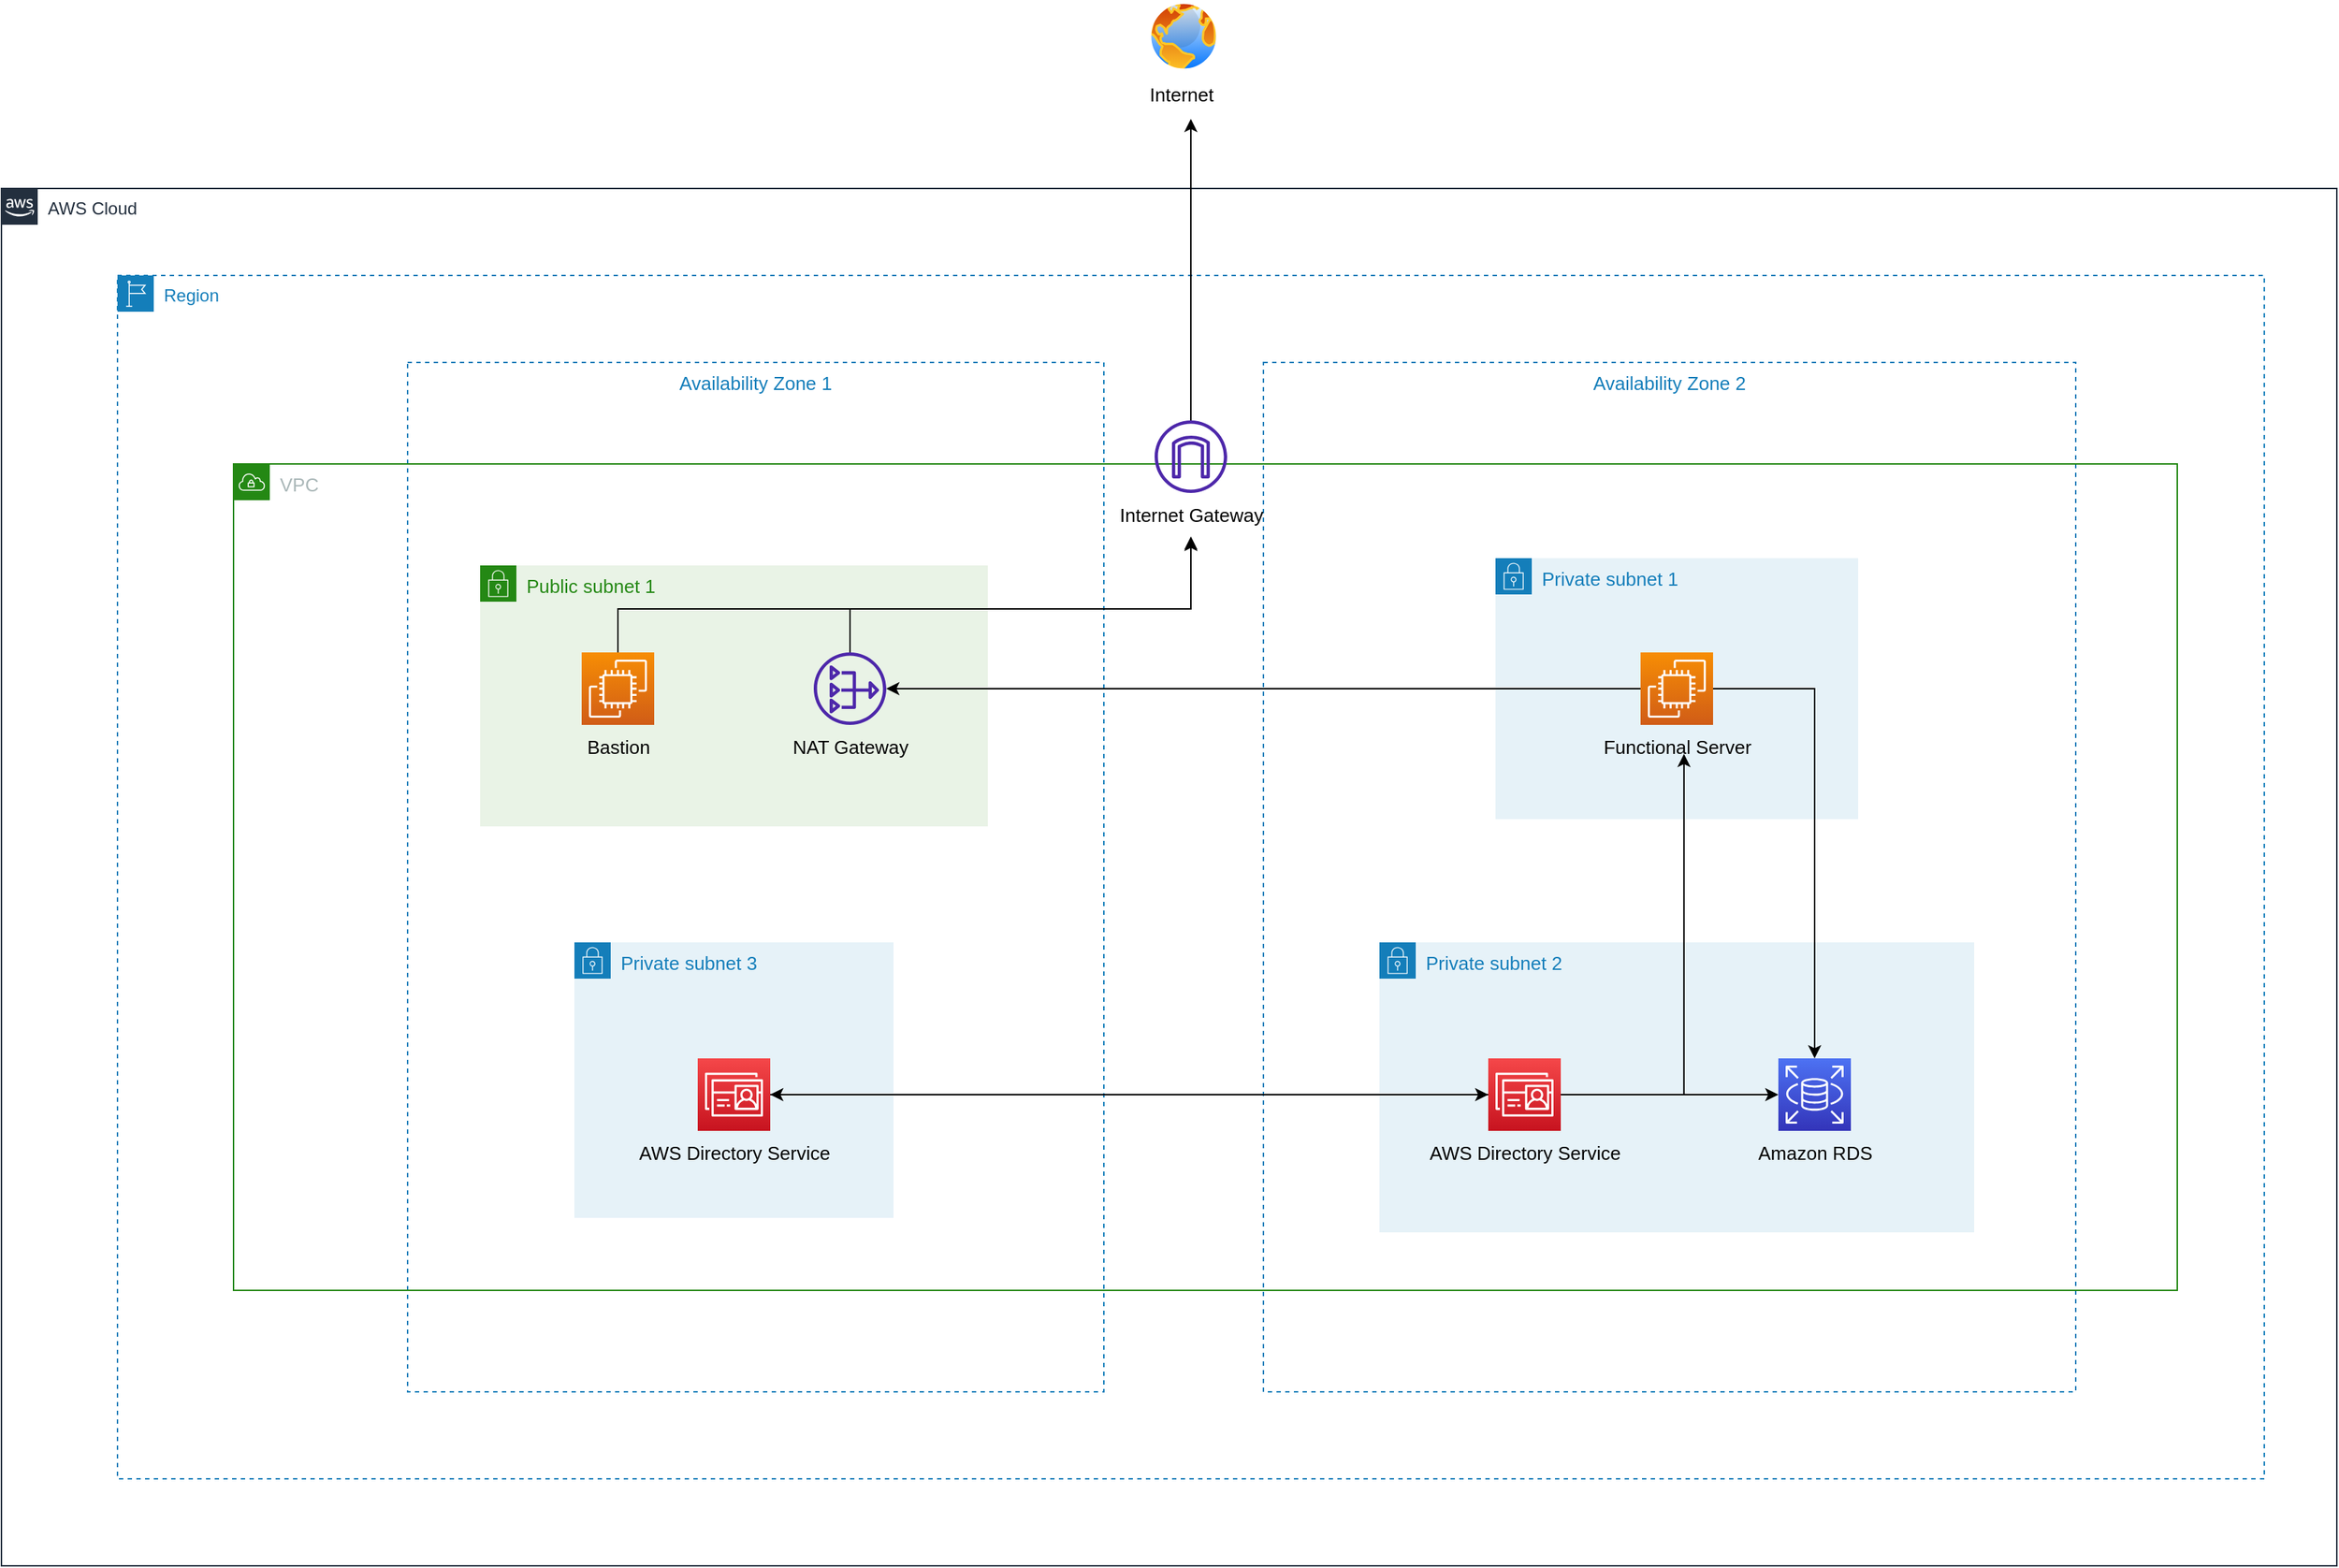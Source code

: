 <mxfile version="20.1.3" type="device"><diagram id="o-VULXWdmrxVbXw_AIdf" name="Page-1"><mxGraphModel dx="2628" dy="943" grid="1" gridSize="10" guides="1" tooltips="1" connect="1" arrows="1" fold="1" page="1" pageScale="1" pageWidth="850" pageHeight="1100" math="0" shadow="0"><root><mxCell id="0"/><mxCell id="1" parent="0"/><mxCell id="I__b3TiYCCQkAjzoO91r-25" value="Availability Zone 2" style="fillColor=none;strokeColor=#147EBA;dashed=1;verticalAlign=top;fontStyle=0;fontColor=#147EBA;fontSize=13;" vertex="1" parent="1"><mxGeometry x="550" y="400" width="560" height="710" as="geometry"/></mxCell><mxCell id="I__b3TiYCCQkAjzoO91r-24" value="Availability Zone 1" style="fillColor=none;strokeColor=#147EBA;dashed=1;verticalAlign=top;fontStyle=0;fontColor=#147EBA;fontSize=13;" vertex="1" parent="1"><mxGeometry x="-40" y="400" width="480" height="710" as="geometry"/></mxCell><mxCell id="I__b3TiYCCQkAjzoO91r-18" value="&lt;font style=&quot;font-size: 13px;&quot;&gt;Private subnet 3&lt;/font&gt;" style="points=[[0,0],[0.25,0],[0.5,0],[0.75,0],[1,0],[1,0.25],[1,0.5],[1,0.75],[1,1],[0.75,1],[0.5,1],[0.25,1],[0,1],[0,0.75],[0,0.5],[0,0.25]];outlineConnect=0;gradientColor=none;html=1;whiteSpace=wrap;fontSize=12;fontStyle=0;container=1;pointerEvents=0;collapsible=0;recursiveResize=0;shape=mxgraph.aws4.group;grIcon=mxgraph.aws4.group_security_group;grStroke=0;strokeColor=#147EBA;fillColor=#E6F2F8;verticalAlign=top;align=left;spacingLeft=30;fontColor=#147EBA;dashed=0;" vertex="1" parent="1"><mxGeometry x="75" y="800" width="220" height="190" as="geometry"/></mxCell><mxCell id="I__b3TiYCCQkAjzoO91r-5" value="" style="sketch=0;points=[[0,0,0],[0.25,0,0],[0.5,0,0],[0.75,0,0],[1,0,0],[0,1,0],[0.25,1,0],[0.5,1,0],[0.75,1,0],[1,1,0],[0,0.25,0],[0,0.5,0],[0,0.75,0],[1,0.25,0],[1,0.5,0],[1,0.75,0]];outlineConnect=0;fontColor=#232F3E;gradientColor=#F54749;gradientDirection=north;fillColor=#C7131F;strokeColor=#ffffff;dashed=0;verticalLabelPosition=bottom;verticalAlign=top;align=center;html=1;fontSize=12;fontStyle=0;aspect=fixed;shape=mxgraph.aws4.resourceIcon;resIcon=mxgraph.aws4.directory_service;" vertex="1" parent="I__b3TiYCCQkAjzoO91r-18"><mxGeometry x="85" y="80" width="50" height="50" as="geometry"/></mxCell><mxCell id="I__b3TiYCCQkAjzoO91r-12" value="&lt;font style=&quot;font-size: 13px;&quot;&gt;AWS Directory Service&lt;/font&gt;" style="text;html=1;align=center;verticalAlign=middle;resizable=0;points=[];autosize=1;strokeColor=none;fillColor=none;" vertex="1" parent="I__b3TiYCCQkAjzoO91r-18"><mxGeometry x="30" y="130" width="160" height="30" as="geometry"/></mxCell><mxCell id="I__b3TiYCCQkAjzoO91r-17" value="&lt;font style=&quot;font-size: 13px;&quot;&gt;Private subnet 2&lt;/font&gt;" style="points=[[0,0],[0.25,0],[0.5,0],[0.75,0],[1,0],[1,0.25],[1,0.5],[1,0.75],[1,1],[0.75,1],[0.5,1],[0.25,1],[0,1],[0,0.75],[0,0.5],[0,0.25]];outlineConnect=0;gradientColor=none;html=1;whiteSpace=wrap;fontSize=12;fontStyle=0;container=1;pointerEvents=0;collapsible=0;recursiveResize=0;shape=mxgraph.aws4.group;grIcon=mxgraph.aws4.group_security_group;grStroke=0;strokeColor=#147EBA;fillColor=#E6F2F8;verticalAlign=top;align=left;spacingLeft=30;fontColor=#147EBA;dashed=0;" vertex="1" parent="1"><mxGeometry x="630" y="800" width="410" height="200" as="geometry"/></mxCell><mxCell id="I__b3TiYCCQkAjzoO91r-6" value="" style="sketch=0;points=[[0,0,0],[0.25,0,0],[0.5,0,0],[0.75,0,0],[1,0,0],[0,1,0],[0.25,1,0],[0.5,1,0],[0.75,1,0],[1,1,0],[0,0.25,0],[0,0.5,0],[0,0.75,0],[1,0.25,0],[1,0.5,0],[1,0.75,0]];outlineConnect=0;fontColor=#232F3E;gradientColor=#4D72F3;gradientDirection=north;fillColor=#3334B9;strokeColor=#ffffff;dashed=0;verticalLabelPosition=bottom;verticalAlign=top;align=center;html=1;fontSize=12;fontStyle=0;aspect=fixed;shape=mxgraph.aws4.resourceIcon;resIcon=mxgraph.aws4.rds;" vertex="1" parent="I__b3TiYCCQkAjzoO91r-17"><mxGeometry x="275" y="80" width="50" height="50" as="geometry"/></mxCell><mxCell id="I__b3TiYCCQkAjzoO91r-14" value="&lt;span style=&quot;font-size: 13px;&quot;&gt;Amazon RDS&lt;/span&gt;" style="text;html=1;align=center;verticalAlign=middle;resizable=0;points=[];autosize=1;strokeColor=none;fillColor=none;" vertex="1" parent="I__b3TiYCCQkAjzoO91r-17"><mxGeometry x="250" y="130" width="100" height="30" as="geometry"/></mxCell><mxCell id="I__b3TiYCCQkAjzoO91r-22" style="edgeStyle=orthogonalEdgeStyle;rounded=0;orthogonalLoop=1;jettySize=auto;html=1;fontSize=13;" edge="1" parent="I__b3TiYCCQkAjzoO91r-17" source="I__b3TiYCCQkAjzoO91r-4" target="I__b3TiYCCQkAjzoO91r-6"><mxGeometry relative="1" as="geometry"/></mxCell><mxCell id="I__b3TiYCCQkAjzoO91r-4" value="" style="sketch=0;points=[[0,0,0],[0.25,0,0],[0.5,0,0],[0.75,0,0],[1,0,0],[0,1,0],[0.25,1,0],[0.5,1,0],[0.75,1,0],[1,1,0],[0,0.25,0],[0,0.5,0],[0,0.75,0],[1,0.25,0],[1,0.5,0],[1,0.75,0]];outlineConnect=0;fontColor=#232F3E;gradientColor=#F54749;gradientDirection=north;fillColor=#C7131F;strokeColor=#ffffff;dashed=0;verticalLabelPosition=bottom;verticalAlign=top;align=center;html=1;fontSize=12;fontStyle=0;aspect=fixed;shape=mxgraph.aws4.resourceIcon;resIcon=mxgraph.aws4.directory_service;" vertex="1" parent="I__b3TiYCCQkAjzoO91r-17"><mxGeometry x="75" y="80" width="50" height="50" as="geometry"/></mxCell><mxCell id="I__b3TiYCCQkAjzoO91r-13" value="&lt;font style=&quot;font-size: 13px;&quot;&gt;AWS Directory Service&lt;/font&gt;" style="text;html=1;align=center;verticalAlign=middle;resizable=0;points=[];autosize=1;strokeColor=none;fillColor=none;" vertex="1" parent="I__b3TiYCCQkAjzoO91r-17"><mxGeometry x="20" y="130" width="160" height="30" as="geometry"/></mxCell><mxCell id="I__b3TiYCCQkAjzoO91r-16" value="&lt;font style=&quot;font-size: 13px;&quot;&gt;Private subnet 1&lt;/font&gt;" style="points=[[0,0],[0.25,0],[0.5,0],[0.75,0],[1,0],[1,0.25],[1,0.5],[1,0.75],[1,1],[0.75,1],[0.5,1],[0.25,1],[0,1],[0,0.75],[0,0.5],[0,0.25]];outlineConnect=0;gradientColor=none;html=1;whiteSpace=wrap;fontSize=12;fontStyle=0;container=1;pointerEvents=0;collapsible=0;recursiveResize=0;shape=mxgraph.aws4.group;grIcon=mxgraph.aws4.group_security_group;grStroke=0;strokeColor=#147EBA;fillColor=#E6F2F8;verticalAlign=top;align=left;spacingLeft=30;fontColor=#147EBA;dashed=0;" vertex="1" parent="1"><mxGeometry x="710" y="535" width="250" height="180" as="geometry"/></mxCell><mxCell id="I__b3TiYCCQkAjzoO91r-10" value="&lt;font style=&quot;font-size: 13px;&quot;&gt;Functional Server&lt;/font&gt;" style="text;html=1;align=center;verticalAlign=middle;resizable=0;points=[];autosize=1;strokeColor=none;fillColor=none;" vertex="1" parent="I__b3TiYCCQkAjzoO91r-16"><mxGeometry x="60" y="115" width="130" height="30" as="geometry"/></mxCell><mxCell id="I__b3TiYCCQkAjzoO91r-3" value="" style="sketch=0;points=[[0,0,0],[0.25,0,0],[0.5,0,0],[0.75,0,0],[1,0,0],[0,1,0],[0.25,1,0],[0.5,1,0],[0.75,1,0],[1,1,0],[0,0.25,0],[0,0.5,0],[0,0.75,0],[1,0.25,0],[1,0.5,0],[1,0.75,0]];outlineConnect=0;fontColor=#232F3E;gradientColor=#F78E04;gradientDirection=north;fillColor=#D05C17;strokeColor=#ffffff;dashed=0;verticalLabelPosition=bottom;verticalAlign=top;align=center;html=1;fontSize=12;fontStyle=0;aspect=fixed;shape=mxgraph.aws4.resourceIcon;resIcon=mxgraph.aws4.ec2;" vertex="1" parent="I__b3TiYCCQkAjzoO91r-16"><mxGeometry x="100" y="65" width="50" height="50" as="geometry"/></mxCell><mxCell id="I__b3TiYCCQkAjzoO91r-15" value="&lt;font style=&quot;font-size: 13px;&quot;&gt;Public subnet 1&lt;/font&gt;" style="points=[[0,0],[0.25,0],[0.5,0],[0.75,0],[1,0],[1,0.25],[1,0.5],[1,0.75],[1,1],[0.75,1],[0.5,1],[0.25,1],[0,1],[0,0.75],[0,0.5],[0,0.25]];outlineConnect=0;gradientColor=none;html=1;whiteSpace=wrap;fontSize=12;fontStyle=0;container=1;pointerEvents=0;collapsible=0;recursiveResize=0;shape=mxgraph.aws4.group;grIcon=mxgraph.aws4.group_security_group;grStroke=0;strokeColor=#248814;fillColor=#E9F3E6;verticalAlign=top;align=left;spacingLeft=30;fontColor=#248814;dashed=0;" vertex="1" parent="1"><mxGeometry x="10" y="540" width="350" height="180" as="geometry"/></mxCell><mxCell id="I__b3TiYCCQkAjzoO91r-30" style="edgeStyle=orthogonalEdgeStyle;rounded=0;orthogonalLoop=1;jettySize=auto;html=1;entryX=0.5;entryY=1.033;entryDx=0;entryDy=0;entryPerimeter=0;fontSize=13;" edge="1" parent="1" source="I__b3TiYCCQkAjzoO91r-1" target="I__b3TiYCCQkAjzoO91r-11"><mxGeometry relative="1" as="geometry"><Array as="points"><mxPoint x="105" y="570"/><mxPoint x="500" y="570"/></Array></mxGeometry></mxCell><mxCell id="I__b3TiYCCQkAjzoO91r-1" value="" style="sketch=0;points=[[0,0,0],[0.25,0,0],[0.5,0,0],[0.75,0,0],[1,0,0],[0,1,0],[0.25,1,0],[0.5,1,0],[0.75,1,0],[1,1,0],[0,0.25,0],[0,0.5,0],[0,0.75,0],[1,0.25,0],[1,0.5,0],[1,0.75,0]];outlineConnect=0;fontColor=#232F3E;gradientColor=#F78E04;gradientDirection=north;fillColor=#D05C17;strokeColor=#ffffff;dashed=0;verticalLabelPosition=bottom;verticalAlign=top;align=center;html=1;fontSize=12;fontStyle=0;aspect=fixed;shape=mxgraph.aws4.resourceIcon;resIcon=mxgraph.aws4.ec2;" vertex="1" parent="1"><mxGeometry x="80" y="600" width="50" height="50" as="geometry"/></mxCell><mxCell id="I__b3TiYCCQkAjzoO91r-29" style="edgeStyle=orthogonalEdgeStyle;rounded=0;orthogonalLoop=1;jettySize=auto;html=1;fontSize=13;" edge="1" parent="1" source="I__b3TiYCCQkAjzoO91r-2" target="I__b3TiYCCQkAjzoO91r-11"><mxGeometry relative="1" as="geometry"><Array as="points"><mxPoint x="265" y="570"/><mxPoint x="500" y="570"/></Array></mxGeometry></mxCell><mxCell id="I__b3TiYCCQkAjzoO91r-2" value="" style="sketch=0;outlineConnect=0;fontColor=#232F3E;gradientColor=none;fillColor=#4D27AA;strokeColor=none;dashed=0;verticalLabelPosition=bottom;verticalAlign=top;align=center;html=1;fontSize=12;fontStyle=0;aspect=fixed;pointerEvents=1;shape=mxgraph.aws4.nat_gateway;" vertex="1" parent="1"><mxGeometry x="240" y="600" width="50" height="50" as="geometry"/></mxCell><mxCell id="I__b3TiYCCQkAjzoO91r-8" value="&lt;font style=&quot;font-size: 13px;&quot;&gt;Bastion&lt;/font&gt;" style="text;html=1;align=center;verticalAlign=middle;resizable=0;points=[];autosize=1;strokeColor=none;fillColor=none;" vertex="1" parent="1"><mxGeometry x="70" y="650" width="70" height="30" as="geometry"/></mxCell><mxCell id="I__b3TiYCCQkAjzoO91r-9" value="&lt;font style=&quot;font-size: 13px;&quot;&gt;NAT Gateway&lt;/font&gt;" style="text;html=1;align=center;verticalAlign=middle;resizable=0;points=[];autosize=1;strokeColor=none;fillColor=none;" vertex="1" parent="1"><mxGeometry x="215" y="650" width="100" height="30" as="geometry"/></mxCell><mxCell id="I__b3TiYCCQkAjzoO91r-19" style="edgeStyle=orthogonalEdgeStyle;rounded=0;orthogonalLoop=1;jettySize=auto;html=1;fontSize=13;" edge="1" parent="1" source="I__b3TiYCCQkAjzoO91r-3" target="I__b3TiYCCQkAjzoO91r-2"><mxGeometry relative="1" as="geometry"/></mxCell><mxCell id="I__b3TiYCCQkAjzoO91r-20" style="edgeStyle=orthogonalEdgeStyle;rounded=0;orthogonalLoop=1;jettySize=auto;html=1;fontSize=13;" edge="1" parent="1" source="I__b3TiYCCQkAjzoO91r-5" target="I__b3TiYCCQkAjzoO91r-4"><mxGeometry relative="1" as="geometry"/></mxCell><mxCell id="I__b3TiYCCQkAjzoO91r-21" style="edgeStyle=orthogonalEdgeStyle;rounded=0;orthogonalLoop=1;jettySize=auto;html=1;entryX=1;entryY=0.5;entryDx=0;entryDy=0;entryPerimeter=0;fontSize=13;" edge="1" parent="1" source="I__b3TiYCCQkAjzoO91r-4" target="I__b3TiYCCQkAjzoO91r-5"><mxGeometry relative="1" as="geometry"/></mxCell><mxCell id="I__b3TiYCCQkAjzoO91r-23" style="edgeStyle=orthogonalEdgeStyle;rounded=0;orthogonalLoop=1;jettySize=auto;html=1;entryX=0.538;entryY=0.667;entryDx=0;entryDy=0;entryPerimeter=0;fontSize=13;" edge="1" parent="1" source="I__b3TiYCCQkAjzoO91r-4" target="I__b3TiYCCQkAjzoO91r-10"><mxGeometry relative="1" as="geometry"/></mxCell><mxCell id="I__b3TiYCCQkAjzoO91r-26" value="&lt;font style=&quot;font-size: 13px;&quot;&gt;VPC&lt;/font&gt;" style="points=[[0,0],[0.25,0],[0.5,0],[0.75,0],[1,0],[1,0.25],[1,0.5],[1,0.75],[1,1],[0.75,1],[0.5,1],[0.25,1],[0,1],[0,0.75],[0,0.5],[0,0.25]];outlineConnect=0;gradientColor=none;html=1;whiteSpace=wrap;fontSize=12;fontStyle=0;container=1;pointerEvents=0;collapsible=0;recursiveResize=0;shape=mxgraph.aws4.group;grIcon=mxgraph.aws4.group_vpc;strokeColor=#248814;fillColor=none;verticalAlign=top;align=left;spacingLeft=30;fontColor=#AAB7B8;dashed=0;" vertex="1" parent="1"><mxGeometry x="-160" y="470" width="1340" height="570" as="geometry"/></mxCell><mxCell id="I__b3TiYCCQkAjzoO91r-27" value="Region" style="points=[[0,0],[0.25,0],[0.5,0],[0.75,0],[1,0],[1,0.25],[1,0.5],[1,0.75],[1,1],[0.75,1],[0.5,1],[0.25,1],[0,1],[0,0.75],[0,0.5],[0,0.25]];outlineConnect=0;gradientColor=none;html=1;whiteSpace=wrap;fontSize=12;fontStyle=0;container=1;pointerEvents=0;collapsible=0;recursiveResize=0;shape=mxgraph.aws4.group;grIcon=mxgraph.aws4.group_region;strokeColor=#147EBA;fillColor=none;verticalAlign=top;align=left;spacingLeft=30;fontColor=#147EBA;dashed=1;" vertex="1" parent="1"><mxGeometry x="-240" y="340" width="1480" height="830" as="geometry"/></mxCell><mxCell id="I__b3TiYCCQkAjzoO91r-28" value="AWS Cloud" style="points=[[0,0],[0.25,0],[0.5,0],[0.75,0],[1,0],[1,0.25],[1,0.5],[1,0.75],[1,1],[0.75,1],[0.5,1],[0.25,1],[0,1],[0,0.75],[0,0.5],[0,0.25]];outlineConnect=0;gradientColor=none;html=1;whiteSpace=wrap;fontSize=12;fontStyle=0;container=1;pointerEvents=0;collapsible=0;recursiveResize=0;shape=mxgraph.aws4.group;grIcon=mxgraph.aws4.group_aws_cloud_alt;strokeColor=#232F3E;fillColor=none;verticalAlign=top;align=left;spacingLeft=30;fontColor=#232F3E;dashed=0;" vertex="1" parent="1"><mxGeometry x="-320" y="280" width="1610" height="950" as="geometry"/></mxCell><mxCell id="I__b3TiYCCQkAjzoO91r-7" value="" style="sketch=0;outlineConnect=0;fontColor=#232F3E;gradientColor=none;fillColor=#4D27AA;strokeColor=none;dashed=0;verticalLabelPosition=bottom;verticalAlign=top;align=center;html=1;fontSize=12;fontStyle=0;aspect=fixed;pointerEvents=1;shape=mxgraph.aws4.internet_gateway;" vertex="1" parent="I__b3TiYCCQkAjzoO91r-28"><mxGeometry x="795" y="160" width="50" height="50" as="geometry"/></mxCell><mxCell id="I__b3TiYCCQkAjzoO91r-11" value="&lt;font style=&quot;font-size: 13px;&quot;&gt;Internet Gateway&lt;/font&gt;" style="text;html=1;align=center;verticalAlign=middle;resizable=0;points=[];autosize=1;strokeColor=none;fillColor=none;" vertex="1" parent="I__b3TiYCCQkAjzoO91r-28"><mxGeometry x="760" y="210" width="120" height="30" as="geometry"/></mxCell><mxCell id="I__b3TiYCCQkAjzoO91r-31" value="" style="aspect=fixed;perimeter=ellipsePerimeter;html=1;align=center;shadow=0;dashed=0;spacingTop=3;image;image=img/lib/active_directory/internet_globe.svg;fontSize=13;" vertex="1" parent="1"><mxGeometry x="470" y="150" width="50" height="50" as="geometry"/></mxCell><mxCell id="I__b3TiYCCQkAjzoO91r-32" value="&lt;font style=&quot;font-size: 13px;&quot;&gt;Internet&amp;nbsp;&lt;/font&gt;" style="text;html=1;align=center;verticalAlign=middle;resizable=0;points=[];autosize=1;strokeColor=none;fillColor=none;" vertex="1" parent="1"><mxGeometry x="460" y="200" width="70" height="30" as="geometry"/></mxCell><mxCell id="I__b3TiYCCQkAjzoO91r-34" style="edgeStyle=orthogonalEdgeStyle;rounded=0;orthogonalLoop=1;jettySize=auto;html=1;entryX=0.571;entryY=1.067;entryDx=0;entryDy=0;entryPerimeter=0;fontSize=13;" edge="1" parent="1" source="I__b3TiYCCQkAjzoO91r-7" target="I__b3TiYCCQkAjzoO91r-32"><mxGeometry relative="1" as="geometry"/></mxCell><mxCell id="I__b3TiYCCQkAjzoO91r-35" style="edgeStyle=orthogonalEdgeStyle;rounded=0;orthogonalLoop=1;jettySize=auto;html=1;fontSize=13;" edge="1" parent="1" source="I__b3TiYCCQkAjzoO91r-3" target="I__b3TiYCCQkAjzoO91r-6"><mxGeometry relative="1" as="geometry"/></mxCell></root></mxGraphModel></diagram></mxfile>